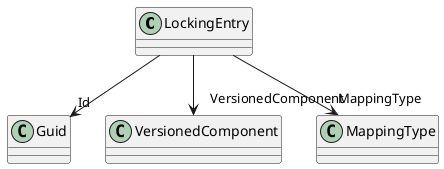 @startuml
class LockingEntry {
}
LockingEntry --> "Id" Guid
LockingEntry --> "VersionedComponent" VersionedComponent
LockingEntry --> "MappingType" MappingType
@enduml
